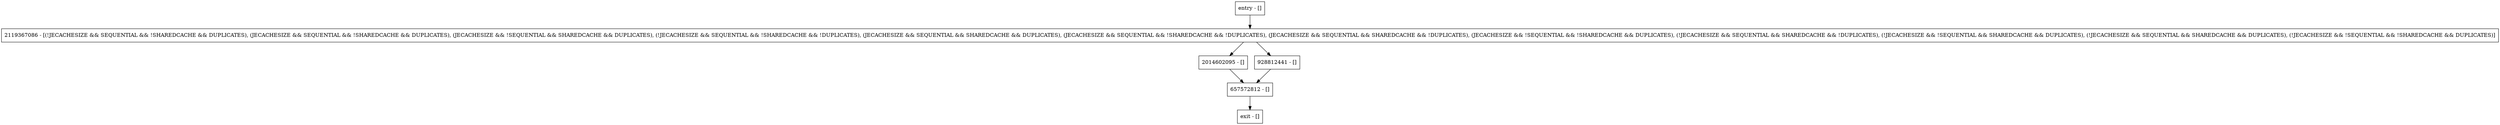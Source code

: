 digraph updateCacheUsage {
node [shape=record];
entry [label="entry - []"];
exit [label="exit - []"];
657572812 [label="657572812 - []"];
2119367086 [label="2119367086 - [(!JECACHESIZE && SEQUENTIAL && !SHAREDCACHE && DUPLICATES), (JECACHESIZE && SEQUENTIAL && !SHAREDCACHE && DUPLICATES), (JECACHESIZE && !SEQUENTIAL && SHAREDCACHE && DUPLICATES), (!JECACHESIZE && SEQUENTIAL && !SHAREDCACHE && !DUPLICATES), (JECACHESIZE && SEQUENTIAL && SHAREDCACHE && DUPLICATES), (JECACHESIZE && SEQUENTIAL && !SHAREDCACHE && !DUPLICATES), (JECACHESIZE && SEQUENTIAL && SHAREDCACHE && !DUPLICATES), (JECACHESIZE && !SEQUENTIAL && !SHAREDCACHE && DUPLICATES), (!JECACHESIZE && SEQUENTIAL && SHAREDCACHE && !DUPLICATES), (!JECACHESIZE && !SEQUENTIAL && SHAREDCACHE && DUPLICATES), (!JECACHESIZE && SEQUENTIAL && SHAREDCACHE && DUPLICATES), (!JECACHESIZE && !SEQUENTIAL && !SHAREDCACHE && DUPLICATES)]"];
2014602095 [label="2014602095 - []"];
928812441 [label="928812441 - []"];
entry;
exit;
entry -> 2119367086;
657572812 -> exit;
2119367086 -> 2014602095;
2119367086 -> 928812441;
2014602095 -> 657572812;
928812441 -> 657572812;
}
